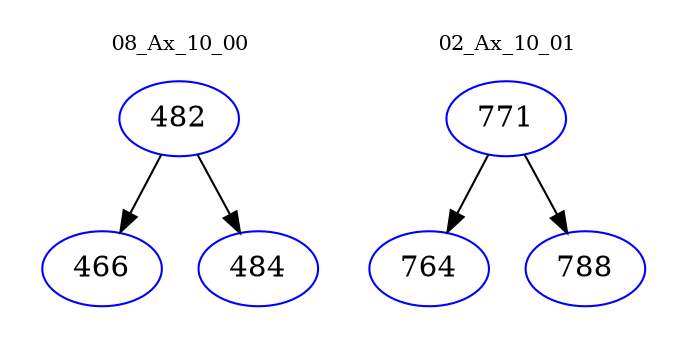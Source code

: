 digraph{
subgraph cluster_0 {
color = white
label = "08_Ax_10_00";
fontsize=10;
T0_482 [label="482", color="blue"]
T0_482 -> T0_466 [color="black"]
T0_466 [label="466", color="blue"]
T0_482 -> T0_484 [color="black"]
T0_484 [label="484", color="blue"]
}
subgraph cluster_1 {
color = white
label = "02_Ax_10_01";
fontsize=10;
T1_771 [label="771", color="blue"]
T1_771 -> T1_764 [color="black"]
T1_764 [label="764", color="blue"]
T1_771 -> T1_788 [color="black"]
T1_788 [label="788", color="blue"]
}
}
